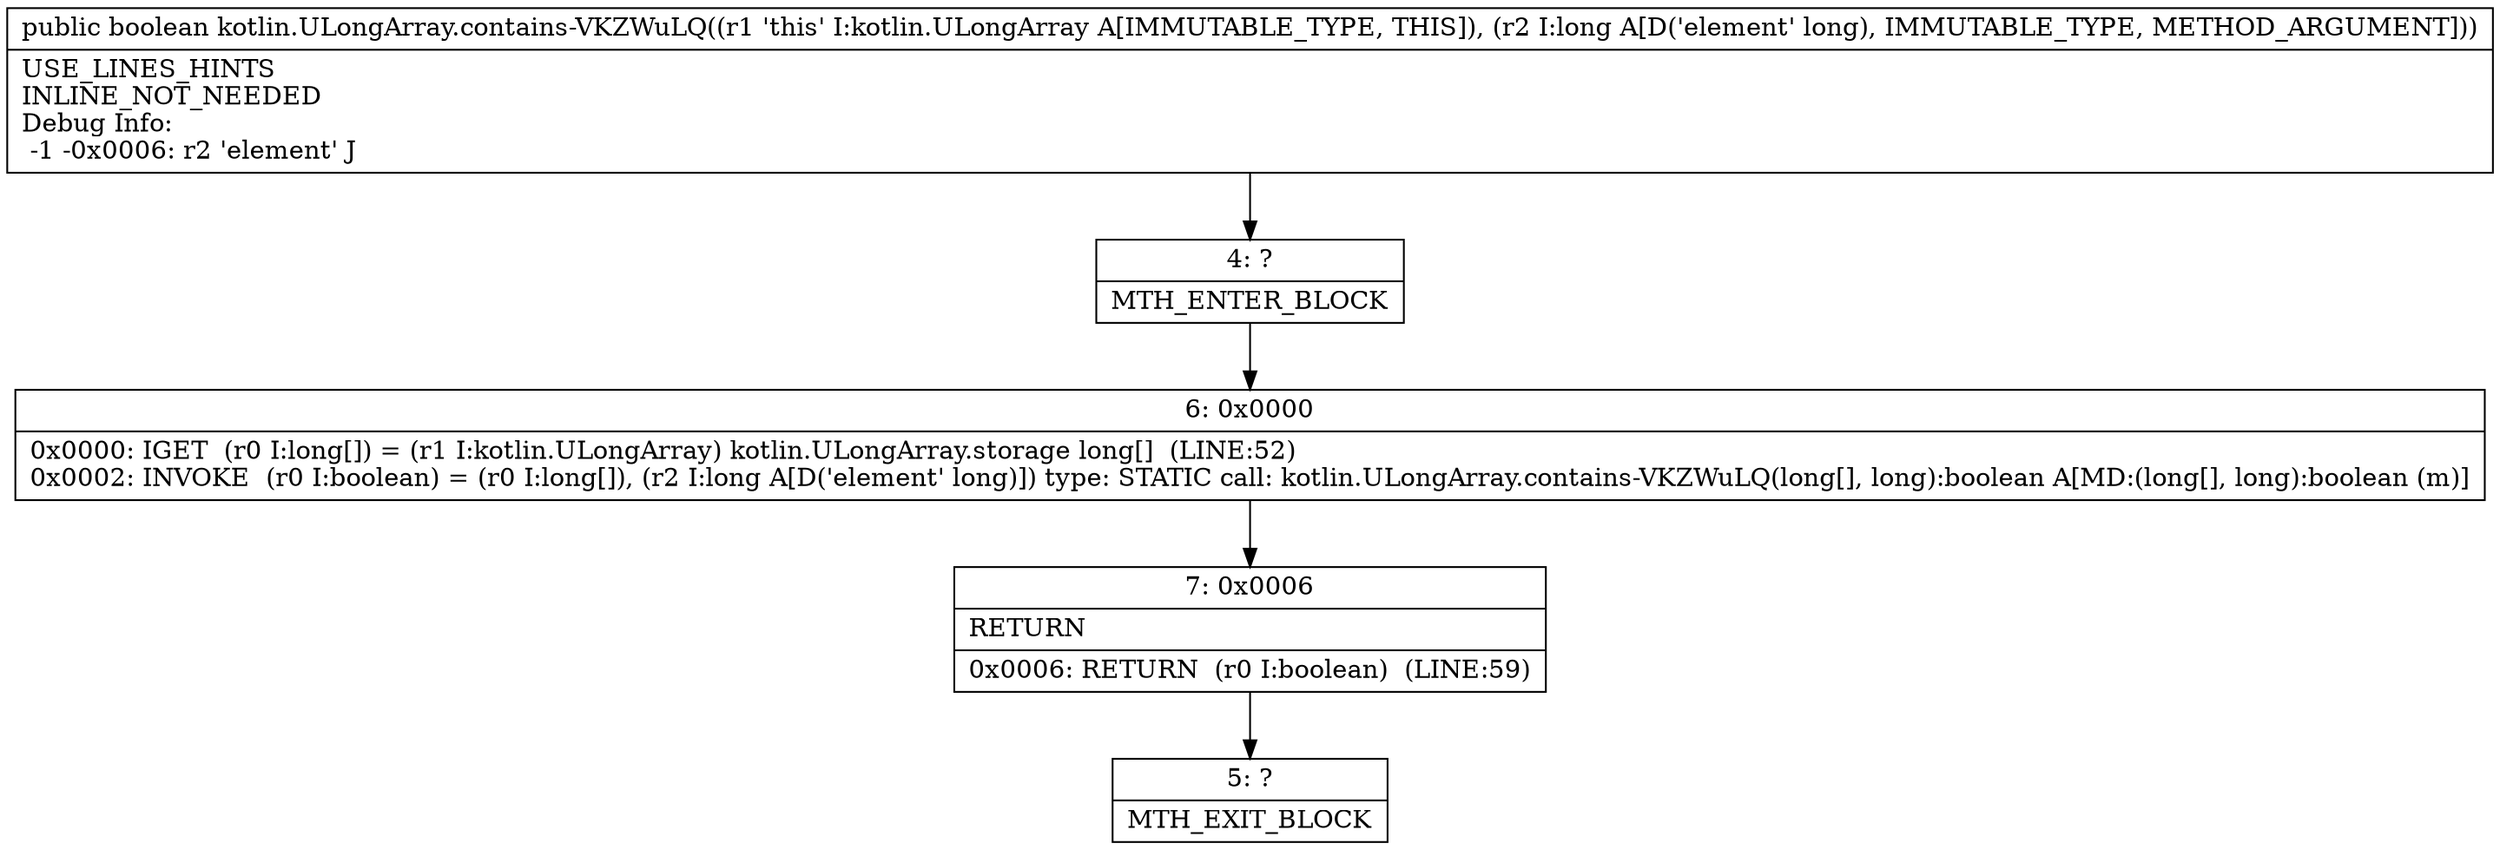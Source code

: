 digraph "CFG forkotlin.ULongArray.contains\-VKZWuLQ(J)Z" {
Node_4 [shape=record,label="{4\:\ ?|MTH_ENTER_BLOCK\l}"];
Node_6 [shape=record,label="{6\:\ 0x0000|0x0000: IGET  (r0 I:long[]) = (r1 I:kotlin.ULongArray) kotlin.ULongArray.storage long[]  (LINE:52)\l0x0002: INVOKE  (r0 I:boolean) = (r0 I:long[]), (r2 I:long A[D('element' long)]) type: STATIC call: kotlin.ULongArray.contains\-VKZWuLQ(long[], long):boolean A[MD:(long[], long):boolean (m)]\l}"];
Node_7 [shape=record,label="{7\:\ 0x0006|RETURN\l|0x0006: RETURN  (r0 I:boolean)  (LINE:59)\l}"];
Node_5 [shape=record,label="{5\:\ ?|MTH_EXIT_BLOCK\l}"];
MethodNode[shape=record,label="{public boolean kotlin.ULongArray.contains\-VKZWuLQ((r1 'this' I:kotlin.ULongArray A[IMMUTABLE_TYPE, THIS]), (r2 I:long A[D('element' long), IMMUTABLE_TYPE, METHOD_ARGUMENT]))  | USE_LINES_HINTS\lINLINE_NOT_NEEDED\lDebug Info:\l  \-1 \-0x0006: r2 'element' J\l}"];
MethodNode -> Node_4;Node_4 -> Node_6;
Node_6 -> Node_7;
Node_7 -> Node_5;
}

